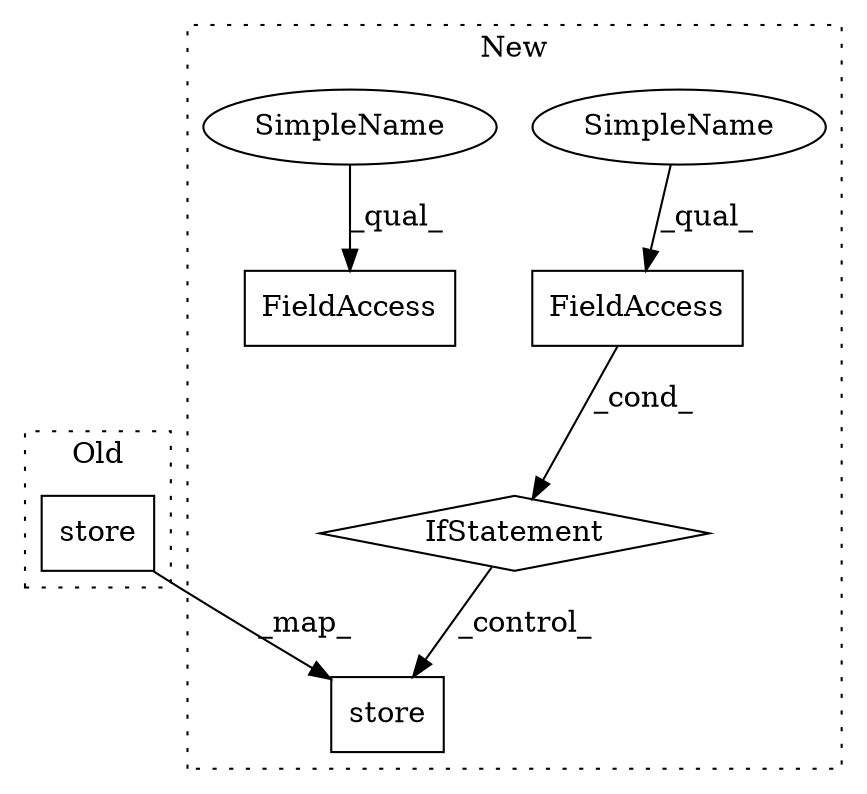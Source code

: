 digraph G {
subgraph cluster0 {
1 [label="store" a="32" s="15113,15143" l="6,1" shape="box"];
label = "Old";
style="dotted";
}
subgraph cluster1 {
2 [label="store" a="32" s="8462,8492" l="6,1" shape="box"];
3 [label="IfStatement" a="25" s="8038,8058" l="4,2" shape="diamond"];
4 [label="FieldAccess" a="22" s="8042" l="16" shape="box"];
5 [label="FieldAccess" a="22" s="8562" l="19" shape="box"];
6 [label="SimpleName" a="42" s="8042" l="4" shape="ellipse"];
7 [label="SimpleName" a="42" s="8562" l="4" shape="ellipse"];
label = "New";
style="dotted";
}
1 -> 2 [label="_map_"];
3 -> 2 [label="_control_"];
4 -> 3 [label="_cond_"];
6 -> 4 [label="_qual_"];
7 -> 5 [label="_qual_"];
}